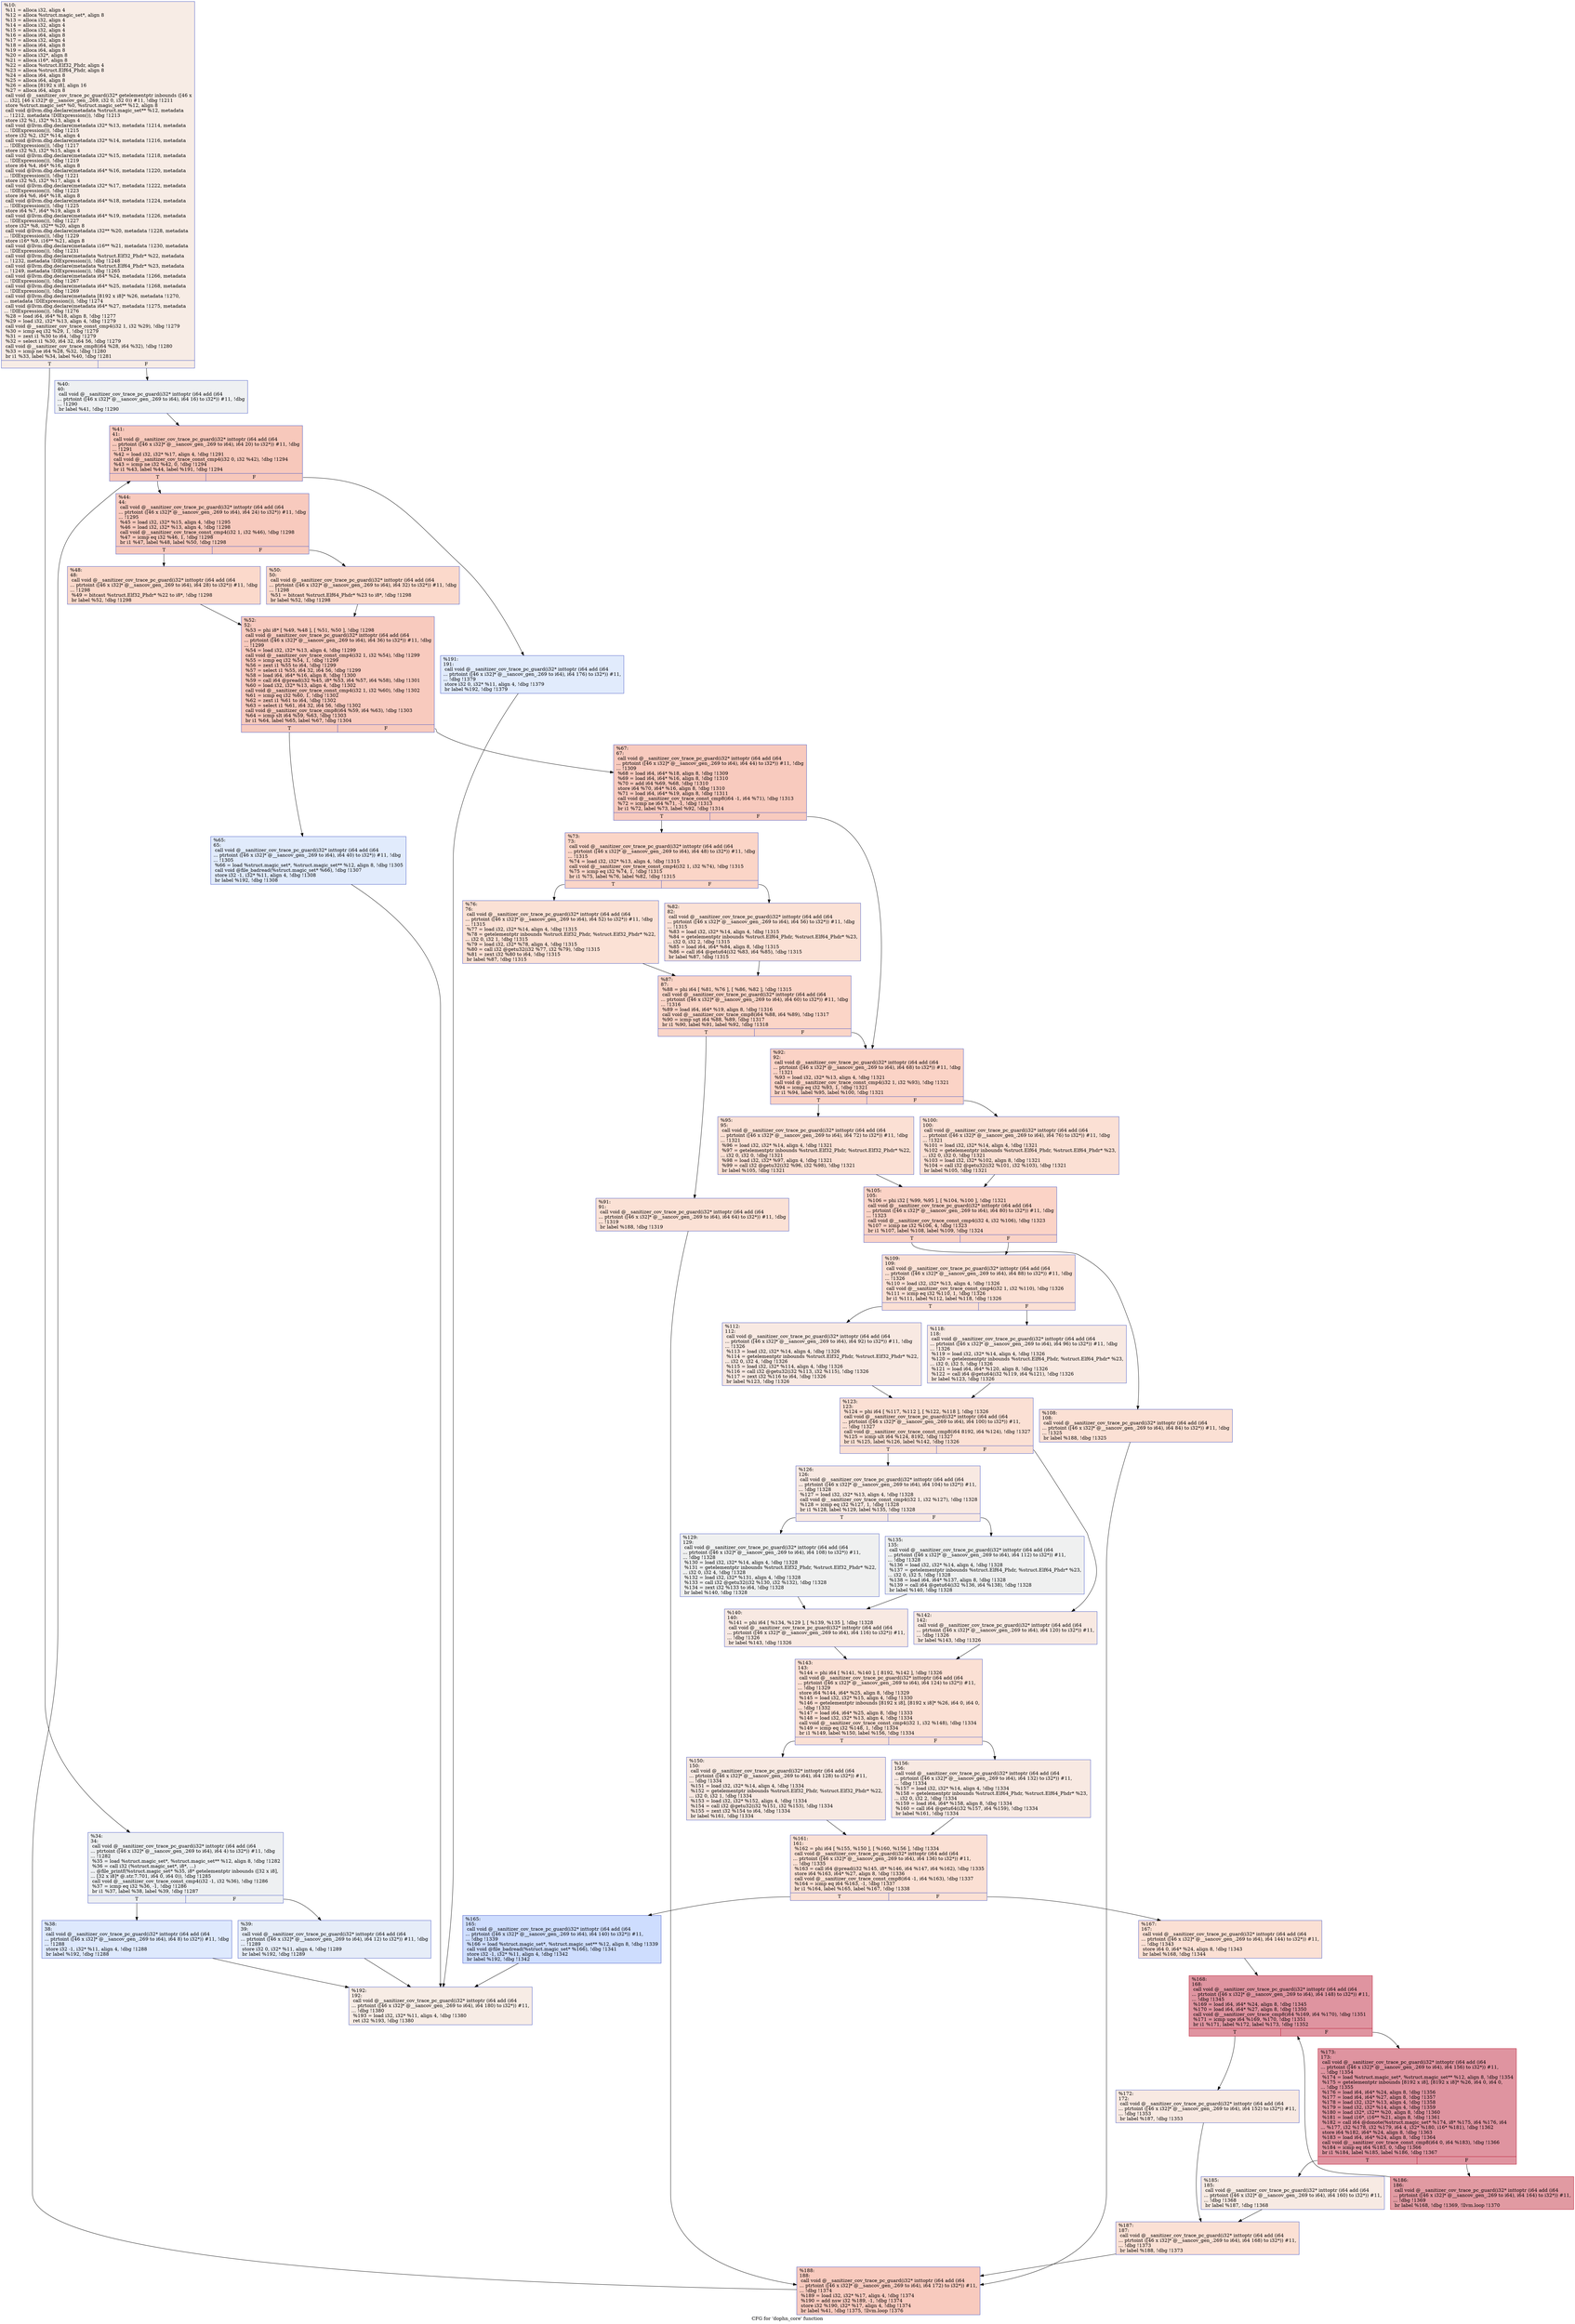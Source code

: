 digraph "CFG for 'dophn_core' function" {
	label="CFG for 'dophn_core' function";

	Node0x559c5ce54530 [shape=record,color="#3d50c3ff", style=filled, fillcolor="#ecd3c570",label="{%10:\l  %11 = alloca i32, align 4\l  %12 = alloca %struct.magic_set*, align 8\l  %13 = alloca i32, align 4\l  %14 = alloca i32, align 4\l  %15 = alloca i32, align 4\l  %16 = alloca i64, align 8\l  %17 = alloca i32, align 4\l  %18 = alloca i64, align 8\l  %19 = alloca i64, align 8\l  %20 = alloca i32*, align 8\l  %21 = alloca i16*, align 8\l  %22 = alloca %struct.Elf32_Phdr, align 4\l  %23 = alloca %struct.Elf64_Phdr, align 8\l  %24 = alloca i64, align 8\l  %25 = alloca i64, align 8\l  %26 = alloca [8192 x i8], align 16\l  %27 = alloca i64, align 8\l  call void @__sanitizer_cov_trace_pc_guard(i32* getelementptr inbounds ([46 x\l... i32], [46 x i32]* @__sancov_gen_.269, i32 0, i32 0)) #11, !dbg !1211\l  store %struct.magic_set* %0, %struct.magic_set** %12, align 8\l  call void @llvm.dbg.declare(metadata %struct.magic_set** %12, metadata\l... !1212, metadata !DIExpression()), !dbg !1213\l  store i32 %1, i32* %13, align 4\l  call void @llvm.dbg.declare(metadata i32* %13, metadata !1214, metadata\l... !DIExpression()), !dbg !1215\l  store i32 %2, i32* %14, align 4\l  call void @llvm.dbg.declare(metadata i32* %14, metadata !1216, metadata\l... !DIExpression()), !dbg !1217\l  store i32 %3, i32* %15, align 4\l  call void @llvm.dbg.declare(metadata i32* %15, metadata !1218, metadata\l... !DIExpression()), !dbg !1219\l  store i64 %4, i64* %16, align 8\l  call void @llvm.dbg.declare(metadata i64* %16, metadata !1220, metadata\l... !DIExpression()), !dbg !1221\l  store i32 %5, i32* %17, align 4\l  call void @llvm.dbg.declare(metadata i32* %17, metadata !1222, metadata\l... !DIExpression()), !dbg !1223\l  store i64 %6, i64* %18, align 8\l  call void @llvm.dbg.declare(metadata i64* %18, metadata !1224, metadata\l... !DIExpression()), !dbg !1225\l  store i64 %7, i64* %19, align 8\l  call void @llvm.dbg.declare(metadata i64* %19, metadata !1226, metadata\l... !DIExpression()), !dbg !1227\l  store i32* %8, i32** %20, align 8\l  call void @llvm.dbg.declare(metadata i32** %20, metadata !1228, metadata\l... !DIExpression()), !dbg !1229\l  store i16* %9, i16** %21, align 8\l  call void @llvm.dbg.declare(metadata i16** %21, metadata !1230, metadata\l... !DIExpression()), !dbg !1231\l  call void @llvm.dbg.declare(metadata %struct.Elf32_Phdr* %22, metadata\l... !1232, metadata !DIExpression()), !dbg !1248\l  call void @llvm.dbg.declare(metadata %struct.Elf64_Phdr* %23, metadata\l... !1249, metadata !DIExpression()), !dbg !1265\l  call void @llvm.dbg.declare(metadata i64* %24, metadata !1266, metadata\l... !DIExpression()), !dbg !1267\l  call void @llvm.dbg.declare(metadata i64* %25, metadata !1268, metadata\l... !DIExpression()), !dbg !1269\l  call void @llvm.dbg.declare(metadata [8192 x i8]* %26, metadata !1270,\l... metadata !DIExpression()), !dbg !1274\l  call void @llvm.dbg.declare(metadata i64* %27, metadata !1275, metadata\l... !DIExpression()), !dbg !1276\l  %28 = load i64, i64* %18, align 8, !dbg !1277\l  %29 = load i32, i32* %13, align 4, !dbg !1279\l  call void @__sanitizer_cov_trace_const_cmp4(i32 1, i32 %29), !dbg !1279\l  %30 = icmp eq i32 %29, 1, !dbg !1279\l  %31 = zext i1 %30 to i64, !dbg !1279\l  %32 = select i1 %30, i64 32, i64 56, !dbg !1279\l  call void @__sanitizer_cov_trace_cmp8(i64 %28, i64 %32), !dbg !1280\l  %33 = icmp ne i64 %28, %32, !dbg !1280\l  br i1 %33, label %34, label %40, !dbg !1281\l|{<s0>T|<s1>F}}"];
	Node0x559c5ce54530:s0 -> Node0x559c5ce57780;
	Node0x559c5ce54530:s1 -> Node0x559c5ce57870;
	Node0x559c5ce57780 [shape=record,color="#3d50c3ff", style=filled, fillcolor="#d9dce170",label="{%34:\l34:                                               \l  call void @__sanitizer_cov_trace_pc_guard(i32* inttoptr (i64 add (i64\l... ptrtoint ([46 x i32]* @__sancov_gen_.269 to i64), i64 4) to i32*)) #11, !dbg\l... !1282\l  %35 = load %struct.magic_set*, %struct.magic_set** %12, align 8, !dbg !1282\l  %36 = call i32 (%struct.magic_set*, i8*, ...)\l... @file_printf(%struct.magic_set* %35, i8* getelementptr inbounds ([32 x i8],\l... [32 x i8]* @.str.7.701, i64 0, i64 0)), !dbg !1285\l  call void @__sanitizer_cov_trace_const_cmp4(i32 -1, i32 %36), !dbg !1286\l  %37 = icmp eq i32 %36, -1, !dbg !1286\l  br i1 %37, label %38, label %39, !dbg !1287\l|{<s0>T|<s1>F}}"];
	Node0x559c5ce57780:s0 -> Node0x559c5ce577d0;
	Node0x559c5ce57780:s1 -> Node0x559c5ce57820;
	Node0x559c5ce577d0 [shape=record,color="#3d50c3ff", style=filled, fillcolor="#b5cdfa70",label="{%38:\l38:                                               \l  call void @__sanitizer_cov_trace_pc_guard(i32* inttoptr (i64 add (i64\l... ptrtoint ([46 x i32]* @__sancov_gen_.269 to i64), i64 8) to i32*)) #11, !dbg\l... !1288\l  store i32 -1, i32* %11, align 4, !dbg !1288\l  br label %192, !dbg !1288\l}"];
	Node0x559c5ce577d0 -> Node0x559c5ce58540;
	Node0x559c5ce57820 [shape=record,color="#3d50c3ff", style=filled, fillcolor="#c7d7f070",label="{%39:\l39:                                               \l  call void @__sanitizer_cov_trace_pc_guard(i32* inttoptr (i64 add (i64\l... ptrtoint ([46 x i32]* @__sancov_gen_.269 to i64), i64 12) to i32*)) #11, !dbg\l... !1289\l  store i32 0, i32* %11, align 4, !dbg !1289\l  br label %192, !dbg !1289\l}"];
	Node0x559c5ce57820 -> Node0x559c5ce58540;
	Node0x559c5ce57870 [shape=record,color="#3d50c3ff", style=filled, fillcolor="#d9dce170",label="{%40:\l40:                                               \l  call void @__sanitizer_cov_trace_pc_guard(i32* inttoptr (i64 add (i64\l... ptrtoint ([46 x i32]* @__sancov_gen_.269 to i64), i64 16) to i32*)) #11, !dbg\l... !1290\l  br label %41, !dbg !1290\l}"];
	Node0x559c5ce57870 -> Node0x559c5ce578c0;
	Node0x559c5ce578c0 [shape=record,color="#3d50c3ff", style=filled, fillcolor="#ed836670",label="{%41:\l41:                                               \l  call void @__sanitizer_cov_trace_pc_guard(i32* inttoptr (i64 add (i64\l... ptrtoint ([46 x i32]* @__sancov_gen_.269 to i64), i64 20) to i32*)) #11, !dbg\l... !1291\l  %42 = load i32, i32* %17, align 4, !dbg !1291\l  call void @__sanitizer_cov_trace_const_cmp4(i32 0, i32 %42), !dbg !1294\l  %43 = icmp ne i32 %42, 0, !dbg !1294\l  br i1 %43, label %44, label %191, !dbg !1294\l|{<s0>T|<s1>F}}"];
	Node0x559c5ce578c0:s0 -> Node0x559c5ce57910;
	Node0x559c5ce578c0:s1 -> Node0x559c5ce584f0;
	Node0x559c5ce57910 [shape=record,color="#3d50c3ff", style=filled, fillcolor="#ef886b70",label="{%44:\l44:                                               \l  call void @__sanitizer_cov_trace_pc_guard(i32* inttoptr (i64 add (i64\l... ptrtoint ([46 x i32]* @__sancov_gen_.269 to i64), i64 24) to i32*)) #11, !dbg\l... !1295\l  %45 = load i32, i32* %15, align 4, !dbg !1295\l  %46 = load i32, i32* %13, align 4, !dbg !1298\l  call void @__sanitizer_cov_trace_const_cmp4(i32 1, i32 %46), !dbg !1298\l  %47 = icmp eq i32 %46, 1, !dbg !1298\l  br i1 %47, label %48, label %50, !dbg !1298\l|{<s0>T|<s1>F}}"];
	Node0x559c5ce57910:s0 -> Node0x559c5ce57960;
	Node0x559c5ce57910:s1 -> Node0x559c5ce579b0;
	Node0x559c5ce57960 [shape=record,color="#3d50c3ff", style=filled, fillcolor="#f7a88970",label="{%48:\l48:                                               \l  call void @__sanitizer_cov_trace_pc_guard(i32* inttoptr (i64 add (i64\l... ptrtoint ([46 x i32]* @__sancov_gen_.269 to i64), i64 28) to i32*)) #11, !dbg\l... !1298\l  %49 = bitcast %struct.Elf32_Phdr* %22 to i8*, !dbg !1298\l  br label %52, !dbg !1298\l}"];
	Node0x559c5ce57960 -> Node0x559c5ce57a00;
	Node0x559c5ce579b0 [shape=record,color="#3d50c3ff", style=filled, fillcolor="#f7a88970",label="{%50:\l50:                                               \l  call void @__sanitizer_cov_trace_pc_guard(i32* inttoptr (i64 add (i64\l... ptrtoint ([46 x i32]* @__sancov_gen_.269 to i64), i64 32) to i32*)) #11, !dbg\l... !1298\l  %51 = bitcast %struct.Elf64_Phdr* %23 to i8*, !dbg !1298\l  br label %52, !dbg !1298\l}"];
	Node0x559c5ce579b0 -> Node0x559c5ce57a00;
	Node0x559c5ce57a00 [shape=record,color="#3d50c3ff", style=filled, fillcolor="#ef886b70",label="{%52:\l52:                                               \l  %53 = phi i8* [ %49, %48 ], [ %51, %50 ], !dbg !1298\l  call void @__sanitizer_cov_trace_pc_guard(i32* inttoptr (i64 add (i64\l... ptrtoint ([46 x i32]* @__sancov_gen_.269 to i64), i64 36) to i32*)) #11, !dbg\l... !1299\l  %54 = load i32, i32* %13, align 4, !dbg !1299\l  call void @__sanitizer_cov_trace_const_cmp4(i32 1, i32 %54), !dbg !1299\l  %55 = icmp eq i32 %54, 1, !dbg !1299\l  %56 = zext i1 %55 to i64, !dbg !1299\l  %57 = select i1 %55, i64 32, i64 56, !dbg !1299\l  %58 = load i64, i64* %16, align 8, !dbg !1300\l  %59 = call i64 @pread(i32 %45, i8* %53, i64 %57, i64 %58), !dbg !1301\l  %60 = load i32, i32* %13, align 4, !dbg !1302\l  call void @__sanitizer_cov_trace_const_cmp4(i32 1, i32 %60), !dbg !1302\l  %61 = icmp eq i32 %60, 1, !dbg !1302\l  %62 = zext i1 %61 to i64, !dbg !1302\l  %63 = select i1 %61, i64 32, i64 56, !dbg !1302\l  call void @__sanitizer_cov_trace_cmp8(i64 %59, i64 %63), !dbg !1303\l  %64 = icmp slt i64 %59, %63, !dbg !1303\l  br i1 %64, label %65, label %67, !dbg !1304\l|{<s0>T|<s1>F}}"];
	Node0x559c5ce57a00:s0 -> Node0x559c5ce57a50;
	Node0x559c5ce57a00:s1 -> Node0x559c5ce57aa0;
	Node0x559c5ce57a50 [shape=record,color="#3d50c3ff", style=filled, fillcolor="#bbd1f870",label="{%65:\l65:                                               \l  call void @__sanitizer_cov_trace_pc_guard(i32* inttoptr (i64 add (i64\l... ptrtoint ([46 x i32]* @__sancov_gen_.269 to i64), i64 40) to i32*)) #11, !dbg\l... !1305\l  %66 = load %struct.magic_set*, %struct.magic_set** %12, align 8, !dbg !1305\l  call void @file_badread(%struct.magic_set* %66), !dbg !1307\l  store i32 -1, i32* %11, align 4, !dbg !1308\l  br label %192, !dbg !1308\l}"];
	Node0x559c5ce57a50 -> Node0x559c5ce58540;
	Node0x559c5ce57aa0 [shape=record,color="#3d50c3ff", style=filled, fillcolor="#ef886b70",label="{%67:\l67:                                               \l  call void @__sanitizer_cov_trace_pc_guard(i32* inttoptr (i64 add (i64\l... ptrtoint ([46 x i32]* @__sancov_gen_.269 to i64), i64 44) to i32*)) #11, !dbg\l... !1309\l  %68 = load i64, i64* %18, align 8, !dbg !1309\l  %69 = load i64, i64* %16, align 8, !dbg !1310\l  %70 = add i64 %69, %68, !dbg !1310\l  store i64 %70, i64* %16, align 8, !dbg !1310\l  %71 = load i64, i64* %19, align 8, !dbg !1311\l  call void @__sanitizer_cov_trace_const_cmp8(i64 -1, i64 %71), !dbg !1313\l  %72 = icmp ne i64 %71, -1, !dbg !1313\l  br i1 %72, label %73, label %92, !dbg !1314\l|{<s0>T|<s1>F}}"];
	Node0x559c5ce57aa0:s0 -> Node0x559c5ce57af0;
	Node0x559c5ce57aa0:s1 -> Node0x559c5ce57c80;
	Node0x559c5ce57af0 [shape=record,color="#3d50c3ff", style=filled, fillcolor="#f5a08170",label="{%73:\l73:                                               \l  call void @__sanitizer_cov_trace_pc_guard(i32* inttoptr (i64 add (i64\l... ptrtoint ([46 x i32]* @__sancov_gen_.269 to i64), i64 48) to i32*)) #11, !dbg\l... !1315\l  %74 = load i32, i32* %13, align 4, !dbg !1315\l  call void @__sanitizer_cov_trace_const_cmp4(i32 1, i32 %74), !dbg !1315\l  %75 = icmp eq i32 %74, 1, !dbg !1315\l  br i1 %75, label %76, label %82, !dbg !1315\l|{<s0>T|<s1>F}}"];
	Node0x559c5ce57af0:s0 -> Node0x559c5ce57b40;
	Node0x559c5ce57af0:s1 -> Node0x559c5ce57b90;
	Node0x559c5ce57b40 [shape=record,color="#3d50c3ff", style=filled, fillcolor="#f7bca170",label="{%76:\l76:                                               \l  call void @__sanitizer_cov_trace_pc_guard(i32* inttoptr (i64 add (i64\l... ptrtoint ([46 x i32]* @__sancov_gen_.269 to i64), i64 52) to i32*)) #11, !dbg\l... !1315\l  %77 = load i32, i32* %14, align 4, !dbg !1315\l  %78 = getelementptr inbounds %struct.Elf32_Phdr, %struct.Elf32_Phdr* %22,\l... i32 0, i32 1, !dbg !1315\l  %79 = load i32, i32* %78, align 4, !dbg !1315\l  %80 = call i32 @getu32(i32 %77, i32 %79), !dbg !1315\l  %81 = zext i32 %80 to i64, !dbg !1315\l  br label %87, !dbg !1315\l}"];
	Node0x559c5ce57b40 -> Node0x559c5ce57be0;
	Node0x559c5ce57b90 [shape=record,color="#3d50c3ff", style=filled, fillcolor="#f7bca170",label="{%82:\l82:                                               \l  call void @__sanitizer_cov_trace_pc_guard(i32* inttoptr (i64 add (i64\l... ptrtoint ([46 x i32]* @__sancov_gen_.269 to i64), i64 56) to i32*)) #11, !dbg\l... !1315\l  %83 = load i32, i32* %14, align 4, !dbg !1315\l  %84 = getelementptr inbounds %struct.Elf64_Phdr, %struct.Elf64_Phdr* %23,\l... i32 0, i32 2, !dbg !1315\l  %85 = load i64, i64* %84, align 8, !dbg !1315\l  %86 = call i64 @getu64(i32 %83, i64 %85), !dbg !1315\l  br label %87, !dbg !1315\l}"];
	Node0x559c5ce57b90 -> Node0x559c5ce57be0;
	Node0x559c5ce57be0 [shape=record,color="#3d50c3ff", style=filled, fillcolor="#f5a08170",label="{%87:\l87:                                               \l  %88 = phi i64 [ %81, %76 ], [ %86, %82 ], !dbg !1315\l  call void @__sanitizer_cov_trace_pc_guard(i32* inttoptr (i64 add (i64\l... ptrtoint ([46 x i32]* @__sancov_gen_.269 to i64), i64 60) to i32*)) #11, !dbg\l... !1316\l  %89 = load i64, i64* %19, align 8, !dbg !1316\l  call void @__sanitizer_cov_trace_cmp8(i64 %88, i64 %89), !dbg !1317\l  %90 = icmp sgt i64 %88, %89, !dbg !1317\l  br i1 %90, label %91, label %92, !dbg !1318\l|{<s0>T|<s1>F}}"];
	Node0x559c5ce57be0:s0 -> Node0x559c5ce57c30;
	Node0x559c5ce57be0:s1 -> Node0x559c5ce57c80;
	Node0x559c5ce57c30 [shape=record,color="#3d50c3ff", style=filled, fillcolor="#f7bca170",label="{%91:\l91:                                               \l  call void @__sanitizer_cov_trace_pc_guard(i32* inttoptr (i64 add (i64\l... ptrtoint ([46 x i32]* @__sancov_gen_.269 to i64), i64 64) to i32*)) #11, !dbg\l... !1319\l  br label %188, !dbg !1319\l}"];
	Node0x559c5ce57c30 -> Node0x559c5ce584a0;
	Node0x559c5ce57c80 [shape=record,color="#3d50c3ff", style=filled, fillcolor="#f59c7d70",label="{%92:\l92:                                               \l  call void @__sanitizer_cov_trace_pc_guard(i32* inttoptr (i64 add (i64\l... ptrtoint ([46 x i32]* @__sancov_gen_.269 to i64), i64 68) to i32*)) #11, !dbg\l... !1321\l  %93 = load i32, i32* %13, align 4, !dbg !1321\l  call void @__sanitizer_cov_trace_const_cmp4(i32 1, i32 %93), !dbg !1321\l  %94 = icmp eq i32 %93, 1, !dbg !1321\l  br i1 %94, label %95, label %100, !dbg !1321\l|{<s0>T|<s1>F}}"];
	Node0x559c5ce57c80:s0 -> Node0x559c5ce57cd0;
	Node0x559c5ce57c80:s1 -> Node0x559c5ce57d20;
	Node0x559c5ce57cd0 [shape=record,color="#3d50c3ff", style=filled, fillcolor="#f7b99e70",label="{%95:\l95:                                               \l  call void @__sanitizer_cov_trace_pc_guard(i32* inttoptr (i64 add (i64\l... ptrtoint ([46 x i32]* @__sancov_gen_.269 to i64), i64 72) to i32*)) #11, !dbg\l... !1321\l  %96 = load i32, i32* %14, align 4, !dbg !1321\l  %97 = getelementptr inbounds %struct.Elf32_Phdr, %struct.Elf32_Phdr* %22,\l... i32 0, i32 0, !dbg !1321\l  %98 = load i32, i32* %97, align 4, !dbg !1321\l  %99 = call i32 @getu32(i32 %96, i32 %98), !dbg !1321\l  br label %105, !dbg !1321\l}"];
	Node0x559c5ce57cd0 -> Node0x559c5ce57d70;
	Node0x559c5ce57d20 [shape=record,color="#3d50c3ff", style=filled, fillcolor="#f7b99e70",label="{%100:\l100:                                              \l  call void @__sanitizer_cov_trace_pc_guard(i32* inttoptr (i64 add (i64\l... ptrtoint ([46 x i32]* @__sancov_gen_.269 to i64), i64 76) to i32*)) #11, !dbg\l... !1321\l  %101 = load i32, i32* %14, align 4, !dbg !1321\l  %102 = getelementptr inbounds %struct.Elf64_Phdr, %struct.Elf64_Phdr* %23,\l... i32 0, i32 0, !dbg !1321\l  %103 = load i32, i32* %102, align 8, !dbg !1321\l  %104 = call i32 @getu32(i32 %101, i32 %103), !dbg !1321\l  br label %105, !dbg !1321\l}"];
	Node0x559c5ce57d20 -> Node0x559c5ce57d70;
	Node0x559c5ce57d70 [shape=record,color="#3d50c3ff", style=filled, fillcolor="#f59c7d70",label="{%105:\l105:                                              \l  %106 = phi i32 [ %99, %95 ], [ %104, %100 ], !dbg !1321\l  call void @__sanitizer_cov_trace_pc_guard(i32* inttoptr (i64 add (i64\l... ptrtoint ([46 x i32]* @__sancov_gen_.269 to i64), i64 80) to i32*)) #11, !dbg\l... !1323\l  call void @__sanitizer_cov_trace_const_cmp4(i32 4, i32 %106), !dbg !1323\l  %107 = icmp ne i32 %106, 4, !dbg !1323\l  br i1 %107, label %108, label %109, !dbg !1324\l|{<s0>T|<s1>F}}"];
	Node0x559c5ce57d70:s0 -> Node0x559c5ce57dc0;
	Node0x559c5ce57d70:s1 -> Node0x559c5ce57e10;
	Node0x559c5ce57dc0 [shape=record,color="#3d50c3ff", style=filled, fillcolor="#f7b99e70",label="{%108:\l108:                                              \l  call void @__sanitizer_cov_trace_pc_guard(i32* inttoptr (i64 add (i64\l... ptrtoint ([46 x i32]* @__sancov_gen_.269 to i64), i64 84) to i32*)) #11, !dbg\l... !1325\l  br label %188, !dbg !1325\l}"];
	Node0x559c5ce57dc0 -> Node0x559c5ce584a0;
	Node0x559c5ce57e10 [shape=record,color="#3d50c3ff", style=filled, fillcolor="#f7b99e70",label="{%109:\l109:                                              \l  call void @__sanitizer_cov_trace_pc_guard(i32* inttoptr (i64 add (i64\l... ptrtoint ([46 x i32]* @__sancov_gen_.269 to i64), i64 88) to i32*)) #11, !dbg\l... !1326\l  %110 = load i32, i32* %13, align 4, !dbg !1326\l  call void @__sanitizer_cov_trace_const_cmp4(i32 1, i32 %110), !dbg !1326\l  %111 = icmp eq i32 %110, 1, !dbg !1326\l  br i1 %111, label %112, label %118, !dbg !1326\l|{<s0>T|<s1>F}}"];
	Node0x559c5ce57e10:s0 -> Node0x559c5ce57e60;
	Node0x559c5ce57e10:s1 -> Node0x559c5ce57eb0;
	Node0x559c5ce57e60 [shape=record,color="#3d50c3ff", style=filled, fillcolor="#efcebd70",label="{%112:\l112:                                              \l  call void @__sanitizer_cov_trace_pc_guard(i32* inttoptr (i64 add (i64\l... ptrtoint ([46 x i32]* @__sancov_gen_.269 to i64), i64 92) to i32*)) #11, !dbg\l... !1326\l  %113 = load i32, i32* %14, align 4, !dbg !1326\l  %114 = getelementptr inbounds %struct.Elf32_Phdr, %struct.Elf32_Phdr* %22,\l... i32 0, i32 4, !dbg !1326\l  %115 = load i32, i32* %114, align 4, !dbg !1326\l  %116 = call i32 @getu32(i32 %113, i32 %115), !dbg !1326\l  %117 = zext i32 %116 to i64, !dbg !1326\l  br label %123, !dbg !1326\l}"];
	Node0x559c5ce57e60 -> Node0x559c5ce57f00;
	Node0x559c5ce57eb0 [shape=record,color="#3d50c3ff", style=filled, fillcolor="#efcebd70",label="{%118:\l118:                                              \l  call void @__sanitizer_cov_trace_pc_guard(i32* inttoptr (i64 add (i64\l... ptrtoint ([46 x i32]* @__sancov_gen_.269 to i64), i64 96) to i32*)) #11, !dbg\l... !1326\l  %119 = load i32, i32* %14, align 4, !dbg !1326\l  %120 = getelementptr inbounds %struct.Elf64_Phdr, %struct.Elf64_Phdr* %23,\l... i32 0, i32 5, !dbg !1326\l  %121 = load i64, i64* %120, align 8, !dbg !1326\l  %122 = call i64 @getu64(i32 %119, i64 %121), !dbg !1326\l  br label %123, !dbg !1326\l}"];
	Node0x559c5ce57eb0 -> Node0x559c5ce57f00;
	Node0x559c5ce57f00 [shape=record,color="#3d50c3ff", style=filled, fillcolor="#f7b99e70",label="{%123:\l123:                                              \l  %124 = phi i64 [ %117, %112 ], [ %122, %118 ], !dbg !1326\l  call void @__sanitizer_cov_trace_pc_guard(i32* inttoptr (i64 add (i64\l... ptrtoint ([46 x i32]* @__sancov_gen_.269 to i64), i64 100) to i32*)) #11,\l... !dbg !1327\l  call void @__sanitizer_cov_trace_const_cmp8(i64 8192, i64 %124), !dbg !1327\l  %125 = icmp ult i64 %124, 8192, !dbg !1327\l  br i1 %125, label %126, label %142, !dbg !1326\l|{<s0>T|<s1>F}}"];
	Node0x559c5ce57f00:s0 -> Node0x559c5ce57f50;
	Node0x559c5ce57f00:s1 -> Node0x559c5ce58090;
	Node0x559c5ce57f50 [shape=record,color="#3d50c3ff", style=filled, fillcolor="#efcebd70",label="{%126:\l126:                                              \l  call void @__sanitizer_cov_trace_pc_guard(i32* inttoptr (i64 add (i64\l... ptrtoint ([46 x i32]* @__sancov_gen_.269 to i64), i64 104) to i32*)) #11,\l... !dbg !1328\l  %127 = load i32, i32* %13, align 4, !dbg !1328\l  call void @__sanitizer_cov_trace_const_cmp4(i32 1, i32 %127), !dbg !1328\l  %128 = icmp eq i32 %127, 1, !dbg !1328\l  br i1 %128, label %129, label %135, !dbg !1328\l|{<s0>T|<s1>F}}"];
	Node0x559c5ce57f50:s0 -> Node0x559c5ce57fa0;
	Node0x559c5ce57f50:s1 -> Node0x559c5ce57ff0;
	Node0x559c5ce57fa0 [shape=record,color="#3d50c3ff", style=filled, fillcolor="#dbdcde70",label="{%129:\l129:                                              \l  call void @__sanitizer_cov_trace_pc_guard(i32* inttoptr (i64 add (i64\l... ptrtoint ([46 x i32]* @__sancov_gen_.269 to i64), i64 108) to i32*)) #11,\l... !dbg !1328\l  %130 = load i32, i32* %14, align 4, !dbg !1328\l  %131 = getelementptr inbounds %struct.Elf32_Phdr, %struct.Elf32_Phdr* %22,\l... i32 0, i32 4, !dbg !1328\l  %132 = load i32, i32* %131, align 4, !dbg !1328\l  %133 = call i32 @getu32(i32 %130, i32 %132), !dbg !1328\l  %134 = zext i32 %133 to i64, !dbg !1328\l  br label %140, !dbg !1328\l}"];
	Node0x559c5ce57fa0 -> Node0x559c5ce58040;
	Node0x559c5ce57ff0 [shape=record,color="#3d50c3ff", style=filled, fillcolor="#dbdcde70",label="{%135:\l135:                                              \l  call void @__sanitizer_cov_trace_pc_guard(i32* inttoptr (i64 add (i64\l... ptrtoint ([46 x i32]* @__sancov_gen_.269 to i64), i64 112) to i32*)) #11,\l... !dbg !1328\l  %136 = load i32, i32* %14, align 4, !dbg !1328\l  %137 = getelementptr inbounds %struct.Elf64_Phdr, %struct.Elf64_Phdr* %23,\l... i32 0, i32 5, !dbg !1328\l  %138 = load i64, i64* %137, align 8, !dbg !1328\l  %139 = call i64 @getu64(i32 %136, i64 %138), !dbg !1328\l  br label %140, !dbg !1328\l}"];
	Node0x559c5ce57ff0 -> Node0x559c5ce58040;
	Node0x559c5ce58040 [shape=record,color="#3d50c3ff", style=filled, fillcolor="#efcebd70",label="{%140:\l140:                                              \l  %141 = phi i64 [ %134, %129 ], [ %139, %135 ], !dbg !1328\l  call void @__sanitizer_cov_trace_pc_guard(i32* inttoptr (i64 add (i64\l... ptrtoint ([46 x i32]* @__sancov_gen_.269 to i64), i64 116) to i32*)) #11,\l... !dbg !1326\l  br label %143, !dbg !1326\l}"];
	Node0x559c5ce58040 -> Node0x559c5ce580e0;
	Node0x559c5ce58090 [shape=record,color="#3d50c3ff", style=filled, fillcolor="#efcebd70",label="{%142:\l142:                                              \l  call void @__sanitizer_cov_trace_pc_guard(i32* inttoptr (i64 add (i64\l... ptrtoint ([46 x i32]* @__sancov_gen_.269 to i64), i64 120) to i32*)) #11,\l... !dbg !1326\l  br label %143, !dbg !1326\l}"];
	Node0x559c5ce58090 -> Node0x559c5ce580e0;
	Node0x559c5ce580e0 [shape=record,color="#3d50c3ff", style=filled, fillcolor="#f7b99e70",label="{%143:\l143:                                              \l  %144 = phi i64 [ %141, %140 ], [ 8192, %142 ], !dbg !1326\l  call void @__sanitizer_cov_trace_pc_guard(i32* inttoptr (i64 add (i64\l... ptrtoint ([46 x i32]* @__sancov_gen_.269 to i64), i64 124) to i32*)) #11,\l... !dbg !1329\l  store i64 %144, i64* %25, align 8, !dbg !1329\l  %145 = load i32, i32* %15, align 4, !dbg !1330\l  %146 = getelementptr inbounds [8192 x i8], [8192 x i8]* %26, i64 0, i64 0,\l... !dbg !1332\l  %147 = load i64, i64* %25, align 8, !dbg !1333\l  %148 = load i32, i32* %13, align 4, !dbg !1334\l  call void @__sanitizer_cov_trace_const_cmp4(i32 1, i32 %148), !dbg !1334\l  %149 = icmp eq i32 %148, 1, !dbg !1334\l  br i1 %149, label %150, label %156, !dbg !1334\l|{<s0>T|<s1>F}}"];
	Node0x559c5ce580e0:s0 -> Node0x559c5ce58130;
	Node0x559c5ce580e0:s1 -> Node0x559c5ce58180;
	Node0x559c5ce58130 [shape=record,color="#3d50c3ff", style=filled, fillcolor="#efcebd70",label="{%150:\l150:                                              \l  call void @__sanitizer_cov_trace_pc_guard(i32* inttoptr (i64 add (i64\l... ptrtoint ([46 x i32]* @__sancov_gen_.269 to i64), i64 128) to i32*)) #11,\l... !dbg !1334\l  %151 = load i32, i32* %14, align 4, !dbg !1334\l  %152 = getelementptr inbounds %struct.Elf32_Phdr, %struct.Elf32_Phdr* %22,\l... i32 0, i32 1, !dbg !1334\l  %153 = load i32, i32* %152, align 4, !dbg !1334\l  %154 = call i32 @getu32(i32 %151, i32 %153), !dbg !1334\l  %155 = zext i32 %154 to i64, !dbg !1334\l  br label %161, !dbg !1334\l}"];
	Node0x559c5ce58130 -> Node0x559c5ce581d0;
	Node0x559c5ce58180 [shape=record,color="#3d50c3ff", style=filled, fillcolor="#efcebd70",label="{%156:\l156:                                              \l  call void @__sanitizer_cov_trace_pc_guard(i32* inttoptr (i64 add (i64\l... ptrtoint ([46 x i32]* @__sancov_gen_.269 to i64), i64 132) to i32*)) #11,\l... !dbg !1334\l  %157 = load i32, i32* %14, align 4, !dbg !1334\l  %158 = getelementptr inbounds %struct.Elf64_Phdr, %struct.Elf64_Phdr* %23,\l... i32 0, i32 2, !dbg !1334\l  %159 = load i64, i64* %158, align 8, !dbg !1334\l  %160 = call i64 @getu64(i32 %157, i64 %159), !dbg !1334\l  br label %161, !dbg !1334\l}"];
	Node0x559c5ce58180 -> Node0x559c5ce581d0;
	Node0x559c5ce581d0 [shape=record,color="#3d50c3ff", style=filled, fillcolor="#f7b99e70",label="{%161:\l161:                                              \l  %162 = phi i64 [ %155, %150 ], [ %160, %156 ], !dbg !1334\l  call void @__sanitizer_cov_trace_pc_guard(i32* inttoptr (i64 add (i64\l... ptrtoint ([46 x i32]* @__sancov_gen_.269 to i64), i64 136) to i32*)) #11,\l... !dbg !1335\l  %163 = call i64 @pread(i32 %145, i8* %146, i64 %147, i64 %162), !dbg !1335\l  store i64 %163, i64* %27, align 8, !dbg !1336\l  call void @__sanitizer_cov_trace_const_cmp8(i64 -1, i64 %163), !dbg !1337\l  %164 = icmp eq i64 %163, -1, !dbg !1337\l  br i1 %164, label %165, label %167, !dbg !1338\l|{<s0>T|<s1>F}}"];
	Node0x559c5ce581d0:s0 -> Node0x559c5ce58220;
	Node0x559c5ce581d0:s1 -> Node0x559c5ce58270;
	Node0x559c5ce58220 [shape=record,color="#3d50c3ff", style=filled, fillcolor="#8fb1fe70",label="{%165:\l165:                                              \l  call void @__sanitizer_cov_trace_pc_guard(i32* inttoptr (i64 add (i64\l... ptrtoint ([46 x i32]* @__sancov_gen_.269 to i64), i64 140) to i32*)) #11,\l... !dbg !1339\l  %166 = load %struct.magic_set*, %struct.magic_set** %12, align 8, !dbg !1339\l  call void @file_badread(%struct.magic_set* %166), !dbg !1341\l  store i32 -1, i32* %11, align 4, !dbg !1342\l  br label %192, !dbg !1342\l}"];
	Node0x559c5ce58220 -> Node0x559c5ce58540;
	Node0x559c5ce58270 [shape=record,color="#3d50c3ff", style=filled, fillcolor="#f7b99e70",label="{%167:\l167:                                              \l  call void @__sanitizer_cov_trace_pc_guard(i32* inttoptr (i64 add (i64\l... ptrtoint ([46 x i32]* @__sancov_gen_.269 to i64), i64 144) to i32*)) #11,\l... !dbg !1343\l  store i64 0, i64* %24, align 8, !dbg !1343\l  br label %168, !dbg !1344\l}"];
	Node0x559c5ce58270 -> Node0x559c5ce582c0;
	Node0x559c5ce582c0 [shape=record,color="#b70d28ff", style=filled, fillcolor="#b70d2870",label="{%168:\l168:                                              \l  call void @__sanitizer_cov_trace_pc_guard(i32* inttoptr (i64 add (i64\l... ptrtoint ([46 x i32]* @__sancov_gen_.269 to i64), i64 148) to i32*)) #11,\l... !dbg !1345\l  %169 = load i64, i64* %24, align 8, !dbg !1345\l  %170 = load i64, i64* %27, align 8, !dbg !1350\l  call void @__sanitizer_cov_trace_cmp8(i64 %169, i64 %170), !dbg !1351\l  %171 = icmp uge i64 %169, %170, !dbg !1351\l  br i1 %171, label %172, label %173, !dbg !1352\l|{<s0>T|<s1>F}}"];
	Node0x559c5ce582c0:s0 -> Node0x559c5ce58310;
	Node0x559c5ce582c0:s1 -> Node0x559c5ce58360;
	Node0x559c5ce58310 [shape=record,color="#3d50c3ff", style=filled, fillcolor="#efcebd70",label="{%172:\l172:                                              \l  call void @__sanitizer_cov_trace_pc_guard(i32* inttoptr (i64 add (i64\l... ptrtoint ([46 x i32]* @__sancov_gen_.269 to i64), i64 152) to i32*)) #11,\l... !dbg !1353\l  br label %187, !dbg !1353\l}"];
	Node0x559c5ce58310 -> Node0x559c5ce58450;
	Node0x559c5ce58360 [shape=record,color="#b70d28ff", style=filled, fillcolor="#b70d2870",label="{%173:\l173:                                              \l  call void @__sanitizer_cov_trace_pc_guard(i32* inttoptr (i64 add (i64\l... ptrtoint ([46 x i32]* @__sancov_gen_.269 to i64), i64 156) to i32*)) #11,\l... !dbg !1354\l  %174 = load %struct.magic_set*, %struct.magic_set** %12, align 8, !dbg !1354\l  %175 = getelementptr inbounds [8192 x i8], [8192 x i8]* %26, i64 0, i64 0,\l... !dbg !1355\l  %176 = load i64, i64* %24, align 8, !dbg !1356\l  %177 = load i64, i64* %27, align 8, !dbg !1357\l  %178 = load i32, i32* %13, align 4, !dbg !1358\l  %179 = load i32, i32* %14, align 4, !dbg !1359\l  %180 = load i32*, i32** %20, align 8, !dbg !1360\l  %181 = load i16*, i16** %21, align 8, !dbg !1361\l  %182 = call i64 @donote(%struct.magic_set* %174, i8* %175, i64 %176, i64\l... %177, i32 %178, i32 %179, i64 4, i32* %180, i16* %181), !dbg !1362\l  store i64 %182, i64* %24, align 8, !dbg !1363\l  %183 = load i64, i64* %24, align 8, !dbg !1364\l  call void @__sanitizer_cov_trace_const_cmp8(i64 0, i64 %183), !dbg !1366\l  %184 = icmp eq i64 %183, 0, !dbg !1366\l  br i1 %184, label %185, label %186, !dbg !1367\l|{<s0>T|<s1>F}}"];
	Node0x559c5ce58360:s0 -> Node0x559c5ce583b0;
	Node0x559c5ce58360:s1 -> Node0x559c5ce58400;
	Node0x559c5ce583b0 [shape=record,color="#3d50c3ff", style=filled, fillcolor="#eed0c070",label="{%185:\l185:                                              \l  call void @__sanitizer_cov_trace_pc_guard(i32* inttoptr (i64 add (i64\l... ptrtoint ([46 x i32]* @__sancov_gen_.269 to i64), i64 160) to i32*)) #11,\l... !dbg !1368\l  br label %187, !dbg !1368\l}"];
	Node0x559c5ce583b0 -> Node0x559c5ce58450;
	Node0x559c5ce58400 [shape=record,color="#b70d28ff", style=filled, fillcolor="#bb1b2c70",label="{%186:\l186:                                              \l  call void @__sanitizer_cov_trace_pc_guard(i32* inttoptr (i64 add (i64\l... ptrtoint ([46 x i32]* @__sancov_gen_.269 to i64), i64 164) to i32*)) #11,\l... !dbg !1369\l  br label %168, !dbg !1369, !llvm.loop !1370\l}"];
	Node0x559c5ce58400 -> Node0x559c5ce582c0;
	Node0x559c5ce58450 [shape=record,color="#3d50c3ff", style=filled, fillcolor="#f7b99e70",label="{%187:\l187:                                              \l  call void @__sanitizer_cov_trace_pc_guard(i32* inttoptr (i64 add (i64\l... ptrtoint ([46 x i32]* @__sancov_gen_.269 to i64), i64 168) to i32*)) #11,\l... !dbg !1373\l  br label %188, !dbg !1373\l}"];
	Node0x559c5ce58450 -> Node0x559c5ce584a0;
	Node0x559c5ce584a0 [shape=record,color="#3d50c3ff", style=filled, fillcolor="#ef886b70",label="{%188:\l188:                                              \l  call void @__sanitizer_cov_trace_pc_guard(i32* inttoptr (i64 add (i64\l... ptrtoint ([46 x i32]* @__sancov_gen_.269 to i64), i64 172) to i32*)) #11,\l... !dbg !1374\l  %189 = load i32, i32* %17, align 4, !dbg !1374\l  %190 = add nsw i32 %189, -1, !dbg !1374\l  store i32 %190, i32* %17, align 4, !dbg !1374\l  br label %41, !dbg !1375, !llvm.loop !1376\l}"];
	Node0x559c5ce584a0 -> Node0x559c5ce578c0;
	Node0x559c5ce584f0 [shape=record,color="#3d50c3ff", style=filled, fillcolor="#bbd1f870",label="{%191:\l191:                                              \l  call void @__sanitizer_cov_trace_pc_guard(i32* inttoptr (i64 add (i64\l... ptrtoint ([46 x i32]* @__sancov_gen_.269 to i64), i64 176) to i32*)) #11,\l... !dbg !1379\l  store i32 0, i32* %11, align 4, !dbg !1379\l  br label %192, !dbg !1379\l}"];
	Node0x559c5ce584f0 -> Node0x559c5ce58540;
	Node0x559c5ce58540 [shape=record,color="#3d50c3ff", style=filled, fillcolor="#ecd3c570",label="{%192:\l192:                                              \l  call void @__sanitizer_cov_trace_pc_guard(i32* inttoptr (i64 add (i64\l... ptrtoint ([46 x i32]* @__sancov_gen_.269 to i64), i64 180) to i32*)) #11,\l... !dbg !1380\l  %193 = load i32, i32* %11, align 4, !dbg !1380\l  ret i32 %193, !dbg !1380\l}"];
}
